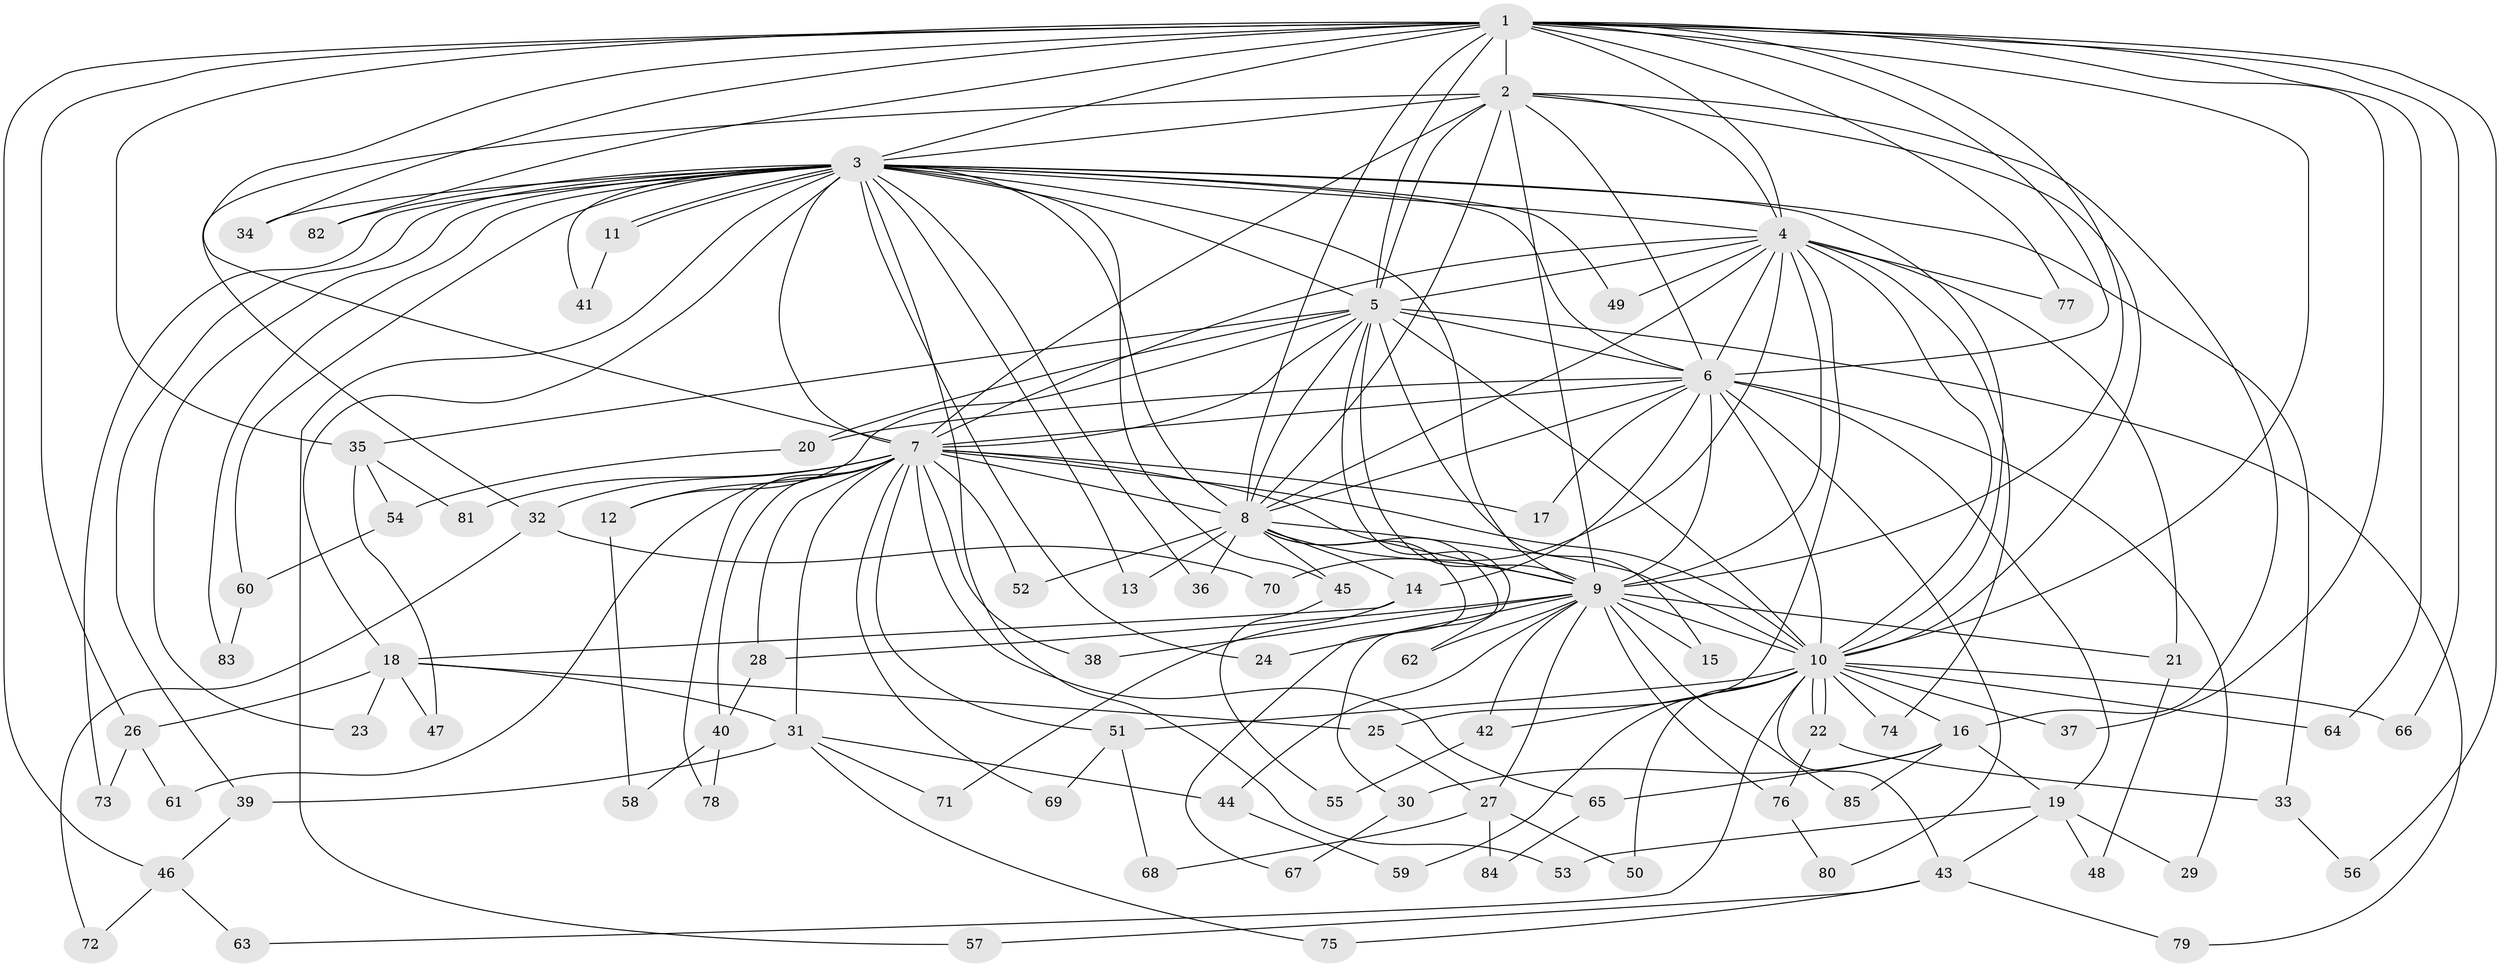 // coarse degree distribution, {16: 0.016129032258064516, 25: 0.016129032258064516, 13: 0.03225806451612903, 14: 0.03225806451612903, 20: 0.016129032258064516, 18: 0.016129032258064516, 21: 0.016129032258064516, 2: 0.46774193548387094, 3: 0.14516129032258066, 4: 0.12903225806451613, 6: 0.06451612903225806, 5: 0.04838709677419355}
// Generated by graph-tools (version 1.1) at 2025/51/02/27/25 19:51:50]
// undirected, 85 vertices, 195 edges
graph export_dot {
graph [start="1"]
  node [color=gray90,style=filled];
  1;
  2;
  3;
  4;
  5;
  6;
  7;
  8;
  9;
  10;
  11;
  12;
  13;
  14;
  15;
  16;
  17;
  18;
  19;
  20;
  21;
  22;
  23;
  24;
  25;
  26;
  27;
  28;
  29;
  30;
  31;
  32;
  33;
  34;
  35;
  36;
  37;
  38;
  39;
  40;
  41;
  42;
  43;
  44;
  45;
  46;
  47;
  48;
  49;
  50;
  51;
  52;
  53;
  54;
  55;
  56;
  57;
  58;
  59;
  60;
  61;
  62;
  63;
  64;
  65;
  66;
  67;
  68;
  69;
  70;
  71;
  72;
  73;
  74;
  75;
  76;
  77;
  78;
  79;
  80;
  81;
  82;
  83;
  84;
  85;
  1 -- 2;
  1 -- 3;
  1 -- 4;
  1 -- 5;
  1 -- 6;
  1 -- 7;
  1 -- 8;
  1 -- 9;
  1 -- 10;
  1 -- 26;
  1 -- 34;
  1 -- 35;
  1 -- 37;
  1 -- 46;
  1 -- 56;
  1 -- 64;
  1 -- 66;
  1 -- 77;
  1 -- 82;
  2 -- 3;
  2 -- 4;
  2 -- 5;
  2 -- 6;
  2 -- 7;
  2 -- 8;
  2 -- 9;
  2 -- 10;
  2 -- 16;
  2 -- 32;
  3 -- 4;
  3 -- 5;
  3 -- 6;
  3 -- 7;
  3 -- 8;
  3 -- 9;
  3 -- 10;
  3 -- 11;
  3 -- 11;
  3 -- 13;
  3 -- 18;
  3 -- 23;
  3 -- 24;
  3 -- 33;
  3 -- 34;
  3 -- 36;
  3 -- 39;
  3 -- 41;
  3 -- 45;
  3 -- 49;
  3 -- 53;
  3 -- 57;
  3 -- 60;
  3 -- 73;
  3 -- 82;
  3 -- 83;
  4 -- 5;
  4 -- 6;
  4 -- 7;
  4 -- 8;
  4 -- 9;
  4 -- 10;
  4 -- 21;
  4 -- 25;
  4 -- 49;
  4 -- 70;
  4 -- 74;
  4 -- 77;
  5 -- 6;
  5 -- 7;
  5 -- 8;
  5 -- 9;
  5 -- 10;
  5 -- 12;
  5 -- 15;
  5 -- 20;
  5 -- 35;
  5 -- 62;
  5 -- 79;
  6 -- 7;
  6 -- 8;
  6 -- 9;
  6 -- 10;
  6 -- 14;
  6 -- 17;
  6 -- 19;
  6 -- 20;
  6 -- 29;
  6 -- 80;
  7 -- 8;
  7 -- 9;
  7 -- 10;
  7 -- 12;
  7 -- 17;
  7 -- 28;
  7 -- 31;
  7 -- 32;
  7 -- 38;
  7 -- 40;
  7 -- 51;
  7 -- 52;
  7 -- 61;
  7 -- 65;
  7 -- 69;
  7 -- 78;
  7 -- 81;
  8 -- 9;
  8 -- 10;
  8 -- 13;
  8 -- 14;
  8 -- 30;
  8 -- 36;
  8 -- 45;
  8 -- 52;
  8 -- 67;
  9 -- 10;
  9 -- 15;
  9 -- 21;
  9 -- 24;
  9 -- 27;
  9 -- 28;
  9 -- 38;
  9 -- 42;
  9 -- 44;
  9 -- 62;
  9 -- 76;
  9 -- 85;
  10 -- 16;
  10 -- 22;
  10 -- 22;
  10 -- 37;
  10 -- 42;
  10 -- 43;
  10 -- 50;
  10 -- 51;
  10 -- 59;
  10 -- 63;
  10 -- 64;
  10 -- 66;
  10 -- 74;
  11 -- 41;
  12 -- 58;
  14 -- 18;
  14 -- 71;
  16 -- 19;
  16 -- 30;
  16 -- 65;
  16 -- 85;
  18 -- 23;
  18 -- 25;
  18 -- 26;
  18 -- 31;
  18 -- 47;
  19 -- 29;
  19 -- 43;
  19 -- 48;
  19 -- 53;
  20 -- 54;
  21 -- 48;
  22 -- 33;
  22 -- 76;
  25 -- 27;
  26 -- 61;
  26 -- 73;
  27 -- 50;
  27 -- 68;
  27 -- 84;
  28 -- 40;
  30 -- 67;
  31 -- 39;
  31 -- 44;
  31 -- 71;
  31 -- 75;
  32 -- 70;
  32 -- 72;
  33 -- 56;
  35 -- 47;
  35 -- 54;
  35 -- 81;
  39 -- 46;
  40 -- 58;
  40 -- 78;
  42 -- 55;
  43 -- 57;
  43 -- 75;
  43 -- 79;
  44 -- 59;
  45 -- 55;
  46 -- 63;
  46 -- 72;
  51 -- 68;
  51 -- 69;
  54 -- 60;
  60 -- 83;
  65 -- 84;
  76 -- 80;
}

